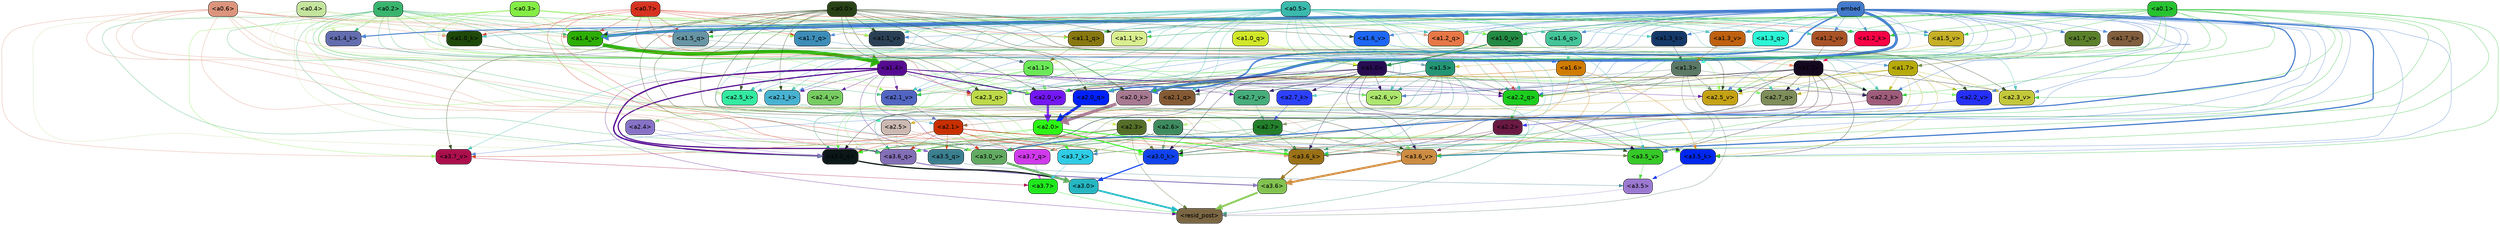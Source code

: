 strict digraph "" {
	graph [bgcolor=transparent,
		layout=dot,
		overlap=false,
		splines=true
	];
	"<a3.7>"	[color=black,
		fillcolor="#20e71e",
		fontname=Helvetica,
		shape=box,
		style="filled, rounded"];
	"<resid_post>"	[color=black,
		fillcolor="#7a6643",
		fontname=Helvetica,
		shape=box,
		style="filled, rounded"];
	"<a3.7>" -> "<resid_post>"	[color="#20e71e",
		penwidth=0.6239100098609924];
	"<a3.6>"	[color=black,
		fillcolor="#82c251",
		fontname=Helvetica,
		shape=box,
		style="filled, rounded"];
	"<a3.6>" -> "<resid_post>"	[color="#82c251",
		penwidth=4.569062113761902];
	"<a3.5>"	[color=black,
		fillcolor="#9b79d1",
		fontname=Helvetica,
		shape=box,
		style="filled, rounded"];
	"<a3.5>" -> "<resid_post>"	[color="#9b79d1",
		penwidth=0.6];
	"<a3.0>"	[color=black,
		fillcolor="#26b6c1",
		fontname=Helvetica,
		shape=box,
		style="filled, rounded"];
	"<a3.0>" -> "<resid_post>"	[color="#26b6c1",
		penwidth=4.283544182777405];
	"<a2.3>"	[color=black,
		fillcolor="#546e28",
		fontname=Helvetica,
		shape=box,
		style="filled, rounded"];
	"<a2.3>" -> "<resid_post>"	[color="#546e28",
		penwidth=0.6];
	"<a3.7_q>"	[color=black,
		fillcolor="#d03aeb",
		fontname=Helvetica,
		shape=box,
		style="filled, rounded"];
	"<a2.3>" -> "<a3.7_q>"	[color="#546e28",
		penwidth=0.6];
	"<a3.6_q>"	[color=black,
		fillcolor="#826fb6",
		fontname=Helvetica,
		shape=box,
		style="filled, rounded"];
	"<a2.3>" -> "<a3.6_q>"	[color="#546e28",
		penwidth=0.6];
	"<a3.5_q>"	[color=black,
		fillcolor="#3b7f8f",
		fontname=Helvetica,
		shape=box,
		style="filled, rounded"];
	"<a2.3>" -> "<a3.5_q>"	[color="#546e28",
		penwidth=0.6];
	"<a3.0_q>"	[color=black,
		fillcolor="#0c1717",
		fontname=Helvetica,
		shape=box,
		style="filled, rounded"];
	"<a2.3>" -> "<a3.0_q>"	[color="#546e28",
		penwidth=0.6];
	"<a3.0_k>"	[color=black,
		fillcolor="#1043ec",
		fontname=Helvetica,
		shape=box,
		style="filled, rounded"];
	"<a2.3>" -> "<a3.0_k>"	[color="#546e28",
		penwidth=0.6];
	"<a3.6_v>"	[color=black,
		fillcolor="#cc8c42",
		fontname=Helvetica,
		shape=box,
		style="filled, rounded"];
	"<a2.3>" -> "<a3.6_v>"	[color="#546e28",
		penwidth=0.6];
	"<a3.5_v>"	[color=black,
		fillcolor="#36c928",
		fontname=Helvetica,
		shape=box,
		style="filled, rounded"];
	"<a2.3>" -> "<a3.5_v>"	[color="#546e28",
		penwidth=0.6];
	"<a3.0_v>"	[color=black,
		fillcolor="#62aa61",
		fontname=Helvetica,
		shape=box,
		style="filled, rounded"];
	"<a2.3>" -> "<a3.0_v>"	[color="#546e28",
		penwidth=0.6];
	"<a1.5>"	[color=black,
		fillcolor="#239573",
		fontname=Helvetica,
		shape=box,
		style="filled, rounded"];
	"<a1.5>" -> "<resid_post>"	[color="#239573",
		penwidth=0.6];
	"<a1.5>" -> "<a3.6_q>"	[color="#239573",
		penwidth=0.6];
	"<a1.5>" -> "<a3.5_q>"	[color="#239573",
		penwidth=0.6];
	"<a1.5>" -> "<a3.0_q>"	[color="#239573",
		penwidth=0.6];
	"<a3.6_k>"	[color=black,
		fillcolor="#9a7116",
		fontname=Helvetica,
		shape=box,
		style="filled, rounded"];
	"<a1.5>" -> "<a3.6_k>"	[color="#239573",
		penwidth=0.6];
	"<a1.5>" -> "<a3.0_k>"	[color="#239573",
		penwidth=0.6];
	"<a2.2_q>"	[color=black,
		fillcolor="#1ccd1d",
		fontname=Helvetica,
		shape=box,
		style="filled, rounded"];
	"<a1.5>" -> "<a2.2_q>"	[color="#239573",
		penwidth=0.6];
	"<a2.7_v>"	[color=black,
		fillcolor="#46ad7b",
		fontname=Helvetica,
		shape=box,
		style="filled, rounded"];
	"<a1.5>" -> "<a2.7_v>"	[color="#239573",
		penwidth=0.6];
	"<a2.6_v>"	[color=black,
		fillcolor="#ace66d",
		fontname=Helvetica,
		shape=box,
		style="filled, rounded"];
	"<a1.5>" -> "<a2.6_v>"	[color="#239573",
		penwidth=0.6];
	"<a2.1_v>"	[color=black,
		fillcolor="#5165c2",
		fontname=Helvetica,
		shape=box,
		style="filled, rounded"];
	"<a1.5>" -> "<a2.1_v>"	[color="#239573",
		penwidth=0.6];
	"<a1.4>"	[color=black,
		fillcolor="#550b91",
		fontname=Helvetica,
		shape=box,
		style="filled, rounded"];
	"<a1.4>" -> "<resid_post>"	[color="#550b91",
		penwidth=0.6];
	"<a1.4>" -> "<a3.7_q>"	[color="#550b91",
		penwidth=0.6];
	"<a1.4>" -> "<a3.6_q>"	[color="#550b91",
		penwidth=2.7536282539367676];
	"<a1.4>" -> "<a3.5_q>"	[color="#550b91",
		penwidth=0.6];
	"<a1.4>" -> "<a3.0_q>"	[color="#550b91",
		penwidth=3.3369133472442627];
	"<a2.3_q>"	[color=black,
		fillcolor="#bdd949",
		fontname=Helvetica,
		shape=box,
		style="filled, rounded"];
	"<a1.4>" -> "<a2.3_q>"	[color="#550b91",
		penwidth=0.6];
	"<a1.4>" -> "<a2.2_q>"	[color="#550b91",
		penwidth=0.6];
	"<a2.1_q>"	[color=black,
		fillcolor="#845a34",
		fontname=Helvetica,
		shape=box,
		style="filled, rounded"];
	"<a1.4>" -> "<a2.1_q>"	[color="#550b91",
		penwidth=0.6];
	"<a2.0_q>"	[color=black,
		fillcolor="#0020fd",
		fontname=Helvetica,
		shape=box,
		style="filled, rounded"];
	"<a1.4>" -> "<a2.0_q>"	[color="#550b91",
		penwidth=0.6];
	"<a2.1_k>"	[color=black,
		fillcolor="#48b2d1",
		fontname=Helvetica,
		shape=box,
		style="filled, rounded"];
	"<a1.4>" -> "<a2.1_k>"	[color="#550b91",
		penwidth=0.6];
	"<a1.4>" -> "<a2.7_v>"	[color="#550b91",
		penwidth=0.6];
	"<a1.4>" -> "<a2.6_v>"	[color="#550b91",
		penwidth=0.6];
	"<a2.5_v>"	[color=black,
		fillcolor="#c5a215",
		fontname=Helvetica,
		shape=box,
		style="filled, rounded"];
	"<a1.4>" -> "<a2.5_v>"	[color="#550b91",
		penwidth=0.6];
	"<a2.4_v>"	[color=black,
		fillcolor="#77cc62",
		fontname=Helvetica,
		shape=box,
		style="filled, rounded"];
	"<a1.4>" -> "<a2.4_v>"	[color="#550b91",
		penwidth=0.6];
	"<a1.4>" -> "<a2.1_v>"	[color="#550b91",
		penwidth=0.6];
	"<a2.0_v>"	[color=black,
		fillcolor="#7317f3",
		fontname=Helvetica,
		shape=box,
		style="filled, rounded"];
	"<a1.4>" -> "<a2.0_v>"	[color="#550b91",
		penwidth=2.2818827629089355];
	"<a1.3>"	[color=black,
		fillcolor="#5b7965",
		fontname=Helvetica,
		shape=box,
		style="filled, rounded"];
	"<a1.3>" -> "<resid_post>"	[color="#5b7965",
		penwidth=0.6];
	"<a1.3>" -> "<a3.6_v>"	[color="#5b7965",
		penwidth=0.6];
	"<a1.3>" -> "<a3.5_v>"	[color="#5b7965",
		penwidth=0.6];
	"<a1.3>" -> "<a3.0_v>"	[color="#5b7965",
		penwidth=0.6];
	"<a1.3>" -> "<a2.2_q>"	[color="#5b7965",
		penwidth=0.6];
	"<a1.3>" -> "<a2.1_q>"	[color="#5b7965",
		penwidth=0.6];
	"<a2.2_k>"	[color=black,
		fillcolor="#9e5c7a",
		fontname=Helvetica,
		shape=box,
		style="filled, rounded"];
	"<a1.3>" -> "<a2.2_k>"	[color="#5b7965",
		penwidth=0.6];
	"<a1.3>" -> "<a2.5_v>"	[color="#5b7965",
		penwidth=0.6];
	"<a3.7_q>" -> "<a3.7>"	[color="#d03aeb",
		penwidth=0.6];
	"<a3.6_q>" -> "<a3.6>"	[color="#826fb6",
		penwidth=2.0344843566417694];
	"<a3.5_q>" -> "<a3.5>"	[color="#3b7f8f",
		penwidth=0.6];
	"<a3.0_q>" -> "<a3.0>"	[color="#0c1717",
		penwidth=2.863015294075012];
	"<a3.7_k>"	[color=black,
		fillcolor="#2fcce5",
		fontname=Helvetica,
		shape=box,
		style="filled, rounded"];
	"<a3.7_k>" -> "<a3.7>"	[color="#2fcce5",
		penwidth=0.6];
	"<a3.6_k>" -> "<a3.6>"	[color="#9a7116",
		penwidth=2.1770318150520325];
	"<a3.5_k>"	[color=black,
		fillcolor="#0027ee",
		fontname=Helvetica,
		shape=box,
		style="filled, rounded"];
	"<a3.5_k>" -> "<a3.5>"	[color="#0027ee",
		penwidth=0.6];
	"<a3.0_k>" -> "<a3.0>"	[color="#1043ec",
		penwidth=2.6323853135108948];
	"<a3.7_v>"	[color=black,
		fillcolor="#ab0f4c",
		fontname=Helvetica,
		shape=box,
		style="filled, rounded"];
	"<a3.7_v>" -> "<a3.7>"	[color="#ab0f4c",
		penwidth=0.6];
	"<a3.6_v>" -> "<a3.6>"	[color="#cc8c42",
		penwidth=4.972373723983765];
	"<a3.5_v>" -> "<a3.5>"	[color="#36c928",
		penwidth=0.6];
	"<a3.0_v>" -> "<a3.0>"	[color="#62aa61",
		penwidth=5.1638524532318115];
	"<a2.6>"	[color=black,
		fillcolor="#3e8b5f",
		fontname=Helvetica,
		shape=box,
		style="filled, rounded"];
	"<a2.6>" -> "<a3.7_q>"	[color="#3e8b5f",
		penwidth=0.6];
	"<a2.6>" -> "<a3.6_q>"	[color="#3e8b5f",
		penwidth=0.6];
	"<a2.6>" -> "<a3.0_q>"	[color="#3e8b5f",
		penwidth=0.6];
	"<a2.6>" -> "<a3.7_k>"	[color="#3e8b5f",
		penwidth=0.6];
	"<a2.6>" -> "<a3.6_k>"	[color="#3e8b5f",
		penwidth=0.6];
	"<a2.6>" -> "<a3.5_k>"	[color="#3e8b5f",
		penwidth=0.6];
	"<a2.6>" -> "<a3.0_k>"	[color="#3e8b5f",
		penwidth=0.6];
	"<a2.1>"	[color=black,
		fillcolor="#c83002",
		fontname=Helvetica,
		shape=box,
		style="filled, rounded"];
	"<a2.1>" -> "<a3.7_q>"	[color="#c83002",
		penwidth=0.6];
	"<a2.1>" -> "<a3.6_q>"	[color="#c83002",
		penwidth=0.6];
	"<a2.1>" -> "<a3.5_q>"	[color="#c83002",
		penwidth=0.6];
	"<a2.1>" -> "<a3.0_q>"	[color="#c83002",
		penwidth=0.6];
	"<a2.1>" -> "<a3.7_k>"	[color="#c83002",
		penwidth=0.6];
	"<a2.1>" -> "<a3.6_k>"	[color="#c83002",
		penwidth=0.6];
	"<a2.1>" -> "<a3.5_k>"	[color="#c83002",
		penwidth=0.6];
	"<a2.1>" -> "<a3.0_k>"	[color="#c83002",
		penwidth=0.6];
	"<a2.1>" -> "<a3.7_v>"	[color="#c83002",
		penwidth=0.6];
	"<a2.1>" -> "<a3.6_v>"	[color="#c83002",
		penwidth=0.6];
	"<a2.1>" -> "<a3.0_v>"	[color="#c83002",
		penwidth=0.6];
	"<a2.7>"	[color=black,
		fillcolor="#237f2b",
		fontname=Helvetica,
		shape=box,
		style="filled, rounded"];
	"<a2.7>" -> "<a3.6_q>"	[color="#237f2b",
		penwidth=0.6];
	"<a2.7>" -> "<a3.0_q>"	[color="#237f2b",
		penwidth=0.6];
	"<a2.7>" -> "<a3.6_k>"	[color="#237f2b",
		penwidth=0.6];
	"<a2.7>" -> "<a3.0_k>"	[color="#237f2b",
		penwidth=0.6];
	"<a2.7>" -> "<a3.6_v>"	[color="#237f2b",
		penwidth=0.6];
	"<a2.5>"	[color=black,
		fillcolor="#cbb8b1",
		fontname=Helvetica,
		shape=box,
		style="filled, rounded"];
	"<a2.5>" -> "<a3.6_q>"	[color="#cbb8b1",
		penwidth=0.6];
	"<a2.5>" -> "<a3.0_q>"	[color="#cbb8b1",
		penwidth=0.6];
	"<a2.5>" -> "<a3.0_k>"	[color="#cbb8b1",
		penwidth=0.6];
	"<a2.5>" -> "<a3.6_v>"	[color="#cbb8b1",
		penwidth=0.6];
	"<a2.5>" -> "<a3.0_v>"	[color="#cbb8b1",
		penwidth=0.6];
	"<a2.0>"	[color=black,
		fillcolor="#2df514",
		fontname=Helvetica,
		shape=box,
		style="filled, rounded"];
	"<a2.0>" -> "<a3.6_q>"	[color="#2df514",
		penwidth=0.6];
	"<a2.0>" -> "<a3.0_q>"	[color="#2df514",
		penwidth=0.6];
	"<a2.0>" -> "<a3.7_k>"	[color="#2df514",
		penwidth=0.6];
	"<a2.0>" -> "<a3.6_k>"	[color="#2df514",
		penwidth=1.7047871947288513];
	"<a2.0>" -> "<a3.5_k>"	[color="#2df514",
		penwidth=0.6];
	"<a2.0>" -> "<a3.0_k>"	[color="#2df514",
		penwidth=2.239806979894638];
	"<a1.1>"	[color=black,
		fillcolor="#6ae857",
		fontname=Helvetica,
		shape=box,
		style="filled, rounded"];
	"<a1.1>" -> "<a3.6_q>"	[color="#6ae857",
		penwidth=0.6];
	"<a1.1>" -> "<a3.0_q>"	[color="#6ae857",
		penwidth=0.6];
	"<a1.1>" -> "<a3.0_k>"	[color="#6ae857",
		penwidth=0.6];
	"<a1.1>" -> "<a3.6_v>"	[color="#6ae857",
		penwidth=0.6];
	"<a2.7_q>"	[color=black,
		fillcolor="#7e8d5a",
		fontname=Helvetica,
		shape=box,
		style="filled, rounded"];
	"<a1.1>" -> "<a2.7_q>"	[color="#6ae857",
		penwidth=0.6];
	"<a2.5_k>"	[color=black,
		fillcolor="#33eaa1",
		fontname=Helvetica,
		shape=box,
		style="filled, rounded"];
	"<a1.1>" -> "<a2.5_k>"	[color="#6ae857",
		penwidth=0.6];
	"<a2.0_k>"	[color=black,
		fillcolor="#a67991",
		fontname=Helvetica,
		shape=box,
		style="filled, rounded"];
	"<a1.1>" -> "<a2.0_k>"	[color="#6ae857",
		penwidth=0.6];
	"<a1.1>" -> "<a2.6_v>"	[color="#6ae857",
		penwidth=0.6];
	"<a2.2_v>"	[color=black,
		fillcolor="#252ff8",
		fontname=Helvetica,
		shape=box,
		style="filled, rounded"];
	"<a1.1>" -> "<a2.2_v>"	[color="#6ae857",
		penwidth=0.6];
	"<a1.1>" -> "<a2.1_v>"	[color="#6ae857",
		penwidth=0.6];
	"<a1.1>" -> "<a2.0_v>"	[color="#6ae857",
		penwidth=0.6];
	"<a0.4>"	[color=black,
		fillcolor="#c4e49d",
		fontname=Helvetica,
		shape=box,
		style="filled, rounded"];
	"<a0.4>" -> "<a3.6_q>"	[color="#c4e49d",
		penwidth=0.6];
	"<a0.4>" -> "<a3.0_q>"	[color="#c4e49d",
		penwidth=0.6];
	"<a0.4>" -> "<a3.6_k>"	[color="#c4e49d",
		penwidth=0.6];
	"<a0.4>" -> "<a2.5_k>"	[color="#c4e49d",
		penwidth=0.6];
	"<a0.4>" -> "<a2.0_k>"	[color="#c4e49d",
		penwidth=0.6];
	"<a1.4_k>"	[color=black,
		fillcolor="#636daf",
		fontname=Helvetica,
		shape=box,
		style="filled, rounded"];
	"<a0.4>" -> "<a1.4_k>"	[color="#c4e49d",
		penwidth=0.6];
	"<a1.1_k>"	[color=black,
		fillcolor="#d8ee8f",
		fontname=Helvetica,
		shape=box,
		style="filled, rounded"];
	"<a0.4>" -> "<a1.1_k>"	[color="#c4e49d",
		penwidth=0.6];
	"<a1.0_k>"	[color=black,
		fillcolor="#1f490a",
		fontname=Helvetica,
		shape=box,
		style="filled, rounded"];
	"<a0.4>" -> "<a1.0_k>"	[color="#c4e49d",
		penwidth=0.6];
	"<a1.4_v>"	[color=black,
		fillcolor="#2dae05",
		fontname=Helvetica,
		shape=box,
		style="filled, rounded"];
	"<a0.4>" -> "<a1.4_v>"	[color="#c4e49d",
		penwidth=0.6];
	"<a1.2_v>"	[color=black,
		fillcolor="#a95326",
		fontname=Helvetica,
		shape=box,
		style="filled, rounded"];
	"<a0.4>" -> "<a1.2_v>"	[color="#c4e49d",
		penwidth=0.6];
	"<a0.2>"	[color=black,
		fillcolor="#38b46e",
		fontname=Helvetica,
		shape=box,
		style="filled, rounded"];
	"<a0.2>" -> "<a3.6_q>"	[color="#38b46e",
		penwidth=0.6];
	"<a0.2>" -> "<a3.0_q>"	[color="#38b46e",
		penwidth=0.6];
	"<a0.2>" -> "<a3.6_k>"	[color="#38b46e",
		penwidth=0.6];
	"<a0.2>" -> "<a3.0_k>"	[color="#38b46e",
		penwidth=0.6];
	"<a0.2>" -> "<a2.2_q>"	[color="#38b46e",
		penwidth=0.6];
	"<a0.2>" -> "<a2.2_k>"	[color="#38b46e",
		penwidth=0.6];
	"<a0.2>" -> "<a2.0_k>"	[color="#38b46e",
		penwidth=0.6];
	"<a0.2>" -> "<a2.7_v>"	[color="#38b46e",
		penwidth=0.6];
	"<a0.2>" -> "<a2.1_v>"	[color="#38b46e",
		penwidth=0.6];
	"<a0.2>" -> "<a2.0_v>"	[color="#38b46e",
		penwidth=0.6];
	"<a1.5_q>"	[color=black,
		fillcolor="#6895a4",
		fontname=Helvetica,
		shape=box,
		style="filled, rounded"];
	"<a0.2>" -> "<a1.5_q>"	[color="#38b46e",
		penwidth=0.6];
	"<a1.2_q>"	[color=black,
		fillcolor="#e87747",
		fontname=Helvetica,
		shape=box,
		style="filled, rounded"];
	"<a0.2>" -> "<a1.2_q>"	[color="#38b46e",
		penwidth=0.6];
	"<a0.2>" -> "<a1.4_k>"	[color="#38b46e",
		penwidth=0.6];
	"<a0.2>" -> "<a1.0_k>"	[color="#38b46e",
		penwidth=0.6];
	"<a0.2>" -> "<a1.4_v>"	[color="#38b46e",
		penwidth=0.6];
	"<a2.4>"	[color=black,
		fillcolor="#8672c6",
		fontname=Helvetica,
		shape=box,
		style="filled, rounded"];
	"<a2.4>" -> "<a3.5_q>"	[color="#8672c6",
		penwidth=0.6];
	"<a2.4>" -> "<a3.0_q>"	[color="#8672c6",
		penwidth=0.6];
	"<a1.2>"	[color=black,
		fillcolor="#14081f",
		fontname=Helvetica,
		shape=box,
		style="filled, rounded"];
	"<a1.2>" -> "<a3.0_q>"	[color="#14081f",
		penwidth=0.6];
	"<a1.2>" -> "<a3.6_k>"	[color="#14081f",
		penwidth=0.6];
	"<a1.2>" -> "<a3.5_k>"	[color="#14081f",
		penwidth=0.6];
	"<a1.2>" -> "<a3.0_k>"	[color="#14081f",
		penwidth=0.6];
	"<a1.2>" -> "<a3.5_v>"	[color="#14081f",
		penwidth=0.6];
	"<a1.2>" -> "<a2.7_q>"	[color="#14081f",
		penwidth=0.6];
	"<a1.2>" -> "<a2.2_q>"	[color="#14081f",
		penwidth=0.6];
	"<a1.2>" -> "<a2.2_k>"	[color="#14081f",
		penwidth=0.6];
	"<a1.2>" -> "<a2.6_v>"	[color="#14081f",
		penwidth=0.6];
	"<a1.2>" -> "<a2.5_v>"	[color="#14081f",
		penwidth=0.6];
	"<a2.3_v>"	[color=black,
		fillcolor="#c3c73b",
		fontname=Helvetica,
		shape=box,
		style="filled, rounded"];
	"<a1.2>" -> "<a2.3_v>"	[color="#14081f",
		penwidth=0.6];
	"<a1.2>" -> "<a2.0_v>"	[color="#14081f",
		penwidth=0.6];
	"<a1.7>"	[color=black,
		fillcolor="#b6aa0c",
		fontname=Helvetica,
		shape=box,
		style="filled, rounded"];
	"<a1.7>" -> "<a3.7_k>"	[color="#b6aa0c",
		penwidth=0.6];
	"<a1.7>" -> "<a3.5_k>"	[color="#b6aa0c",
		penwidth=0.6];
	"<a1.7>" -> "<a3.6_v>"	[color="#b6aa0c",
		penwidth=0.6];
	"<a1.7>" -> "<a2.7_q>"	[color="#b6aa0c",
		penwidth=0.6];
	"<a1.7>" -> "<a2.2_q>"	[color="#b6aa0c",
		penwidth=0.6];
	"<a1.7>" -> "<a2.0_q>"	[color="#b6aa0c",
		penwidth=0.6];
	"<a1.7>" -> "<a2.2_k>"	[color="#b6aa0c",
		penwidth=0.6];
	"<a1.7>" -> "<a2.0_k>"	[color="#b6aa0c",
		penwidth=0.6];
	"<a1.7>" -> "<a2.5_v>"	[color="#b6aa0c",
		penwidth=0.6];
	"<a1.7>" -> "<a2.3_v>"	[color="#b6aa0c",
		penwidth=0.6];
	"<a1.7>" -> "<a2.2_v>"	[color="#b6aa0c",
		penwidth=0.6];
	"<a0.7>"	[color=black,
		fillcolor="#d63320",
		fontname=Helvetica,
		shape=box,
		style="filled, rounded"];
	"<a0.7>" -> "<a3.7_k>"	[color="#d63320",
		penwidth=0.6];
	"<a0.7>" -> "<a3.0_v>"	[color="#d63320",
		penwidth=0.6];
	"<a0.7>" -> "<a2.3_q>"	[color="#d63320",
		penwidth=0.6];
	"<a0.7>" -> "<a2.2_q>"	[color="#d63320",
		penwidth=0.6];
	"<a1.7_q>"	[color=black,
		fillcolor="#3d8db8",
		fontname=Helvetica,
		shape=box,
		style="filled, rounded"];
	"<a0.7>" -> "<a1.7_q>"	[color="#d63320",
		penwidth=0.6];
	"<a0.7>" -> "<a1.5_q>"	[color="#d63320",
		penwidth=0.6];
	"<a1.1_q>"	[color=black,
		fillcolor="#887810",
		fontname=Helvetica,
		shape=box,
		style="filled, rounded"];
	"<a0.7>" -> "<a1.1_q>"	[color="#d63320",
		penwidth=0.6];
	"<a1.2_k>"	[color=black,
		fillcolor="#f90245",
		fontname=Helvetica,
		shape=box,
		style="filled, rounded"];
	"<a0.7>" -> "<a1.2_k>"	[color="#d63320",
		penwidth=0.6];
	"<a0.7>" -> "<a1.0_k>"	[color="#d63320",
		penwidth=0.6];
	"<a0.7>" -> "<a1.4_v>"	[color="#d63320",
		penwidth=0.6];
	"<a1.1_v>"	[color=black,
		fillcolor="#2a4055",
		fontname=Helvetica,
		shape=box,
		style="filled, rounded"];
	"<a0.7>" -> "<a1.1_v>"	[color="#d63320",
		penwidth=0.6];
	"<a0.6>"	[color=black,
		fillcolor="#dc947c",
		fontname=Helvetica,
		shape=box,
		style="filled, rounded"];
	"<a0.6>" -> "<a3.7_k>"	[color="#dc947c",
		penwidth=0.6];
	"<a0.6>" -> "<a3.6_k>"	[color="#dc947c",
		penwidth=0.6];
	"<a0.6>" -> "<a3.0_k>"	[color="#dc947c",
		penwidth=0.6];
	"<a0.6>" -> "<a3.7_v>"	[color="#dc947c",
		penwidth=0.6];
	"<a0.6>" -> "<a3.6_v>"	[color="#dc947c",
		penwidth=0.6];
	"<a0.6>" -> "<a3.0_v>"	[color="#dc947c",
		penwidth=0.6];
	"<a0.6>" -> "<a2.3_q>"	[color="#dc947c",
		penwidth=0.6];
	"<a0.6>" -> "<a2.2_q>"	[color="#dc947c",
		penwidth=0.6];
	"<a0.6>" -> "<a1.5_q>"	[color="#dc947c",
		penwidth=0.6];
	"<a0.6>" -> "<a1.2_q>"	[color="#dc947c",
		penwidth=0.6];
	"<a0.6>" -> "<a1.0_k>"	[color="#dc947c",
		penwidth=0.6];
	"<a0.6>" -> "<a1.4_v>"	[color="#dc947c",
		penwidth=0.6];
	embed	[color=black,
		fillcolor="#427bcc",
		fontname=Helvetica,
		shape=box,
		style="filled, rounded"];
	embed -> "<a3.7_k>"	[color="#427bcc",
		penwidth=0.6];
	embed -> "<a3.6_k>"	[color="#427bcc",
		penwidth=0.6];
	embed -> "<a3.5_k>"	[color="#427bcc",
		penwidth=0.6];
	embed -> "<a3.0_k>"	[color="#427bcc",
		penwidth=0.6];
	embed -> "<a3.7_v>"	[color="#427bcc",
		penwidth=0.6];
	embed -> "<a3.6_v>"	[color="#427bcc",
		penwidth=2.7369276881217957];
	embed -> "<a3.5_v>"	[color="#427bcc",
		penwidth=0.6];
	embed -> "<a3.0_v>"	[color="#427bcc",
		penwidth=2.5778204202651978];
	embed -> "<a2.7_q>"	[color="#427bcc",
		penwidth=0.6];
	embed -> "<a2.3_q>"	[color="#427bcc",
		penwidth=0.6];
	embed -> "<a2.2_q>"	[color="#427bcc",
		penwidth=0.6];
	embed -> "<a2.1_q>"	[color="#427bcc",
		penwidth=0.6];
	embed -> "<a2.0_q>"	[color="#427bcc",
		penwidth=3.459219217300415];
	embed -> "<a2.5_k>"	[color="#427bcc",
		penwidth=0.6];
	embed -> "<a2.2_k>"	[color="#427bcc",
		penwidth=0.6363201141357422];
	embed -> "<a2.1_k>"	[color="#427bcc",
		penwidth=0.6];
	embed -> "<a2.0_k>"	[color="#427bcc",
		penwidth=6.407642982900143];
	embed -> "<a2.7_v>"	[color="#427bcc",
		penwidth=0.6];
	embed -> "<a2.6_v>"	[color="#427bcc",
		penwidth=0.6];
	embed -> "<a2.5_v>"	[color="#427bcc",
		penwidth=0.6];
	embed -> "<a2.3_v>"	[color="#427bcc",
		penwidth=0.6];
	embed -> "<a2.2_v>"	[color="#427bcc",
		penwidth=0.6175012588500977];
	embed -> "<a2.1_v>"	[color="#427bcc",
		penwidth=0.6];
	embed -> "<a2.0_v>"	[color="#427bcc",
		penwidth=0.6];
	embed -> "<a1.7_q>"	[color="#427bcc",
		penwidth=0.6];
	"<a1.6_q>"	[color=black,
		fillcolor="#43c499",
		fontname=Helvetica,
		shape=box,
		style="filled, rounded"];
	embed -> "<a1.6_q>"	[color="#427bcc",
		penwidth=0.6];
	embed -> "<a1.5_q>"	[color="#427bcc",
		penwidth=0.6186923980712891];
	"<a1.3_q>"	[color=black,
		fillcolor="#2af5d5",
		fontname=Helvetica,
		shape=box,
		style="filled, rounded"];
	embed -> "<a1.3_q>"	[color="#427bcc",
		penwidth=0.6];
	embed -> "<a1.2_q>"	[color="#427bcc",
		penwidth=0.6];
	embed -> "<a1.1_q>"	[color="#427bcc",
		penwidth=0.6];
	"<a1.7_k>"	[color=black,
		fillcolor="#815e3d",
		fontname=Helvetica,
		shape=box,
		style="filled, rounded"];
	embed -> "<a1.7_k>"	[color="#427bcc",
		penwidth=0.6];
	embed -> "<a1.4_k>"	[color="#427bcc",
		penwidth=2.1454997062683105];
	"<a1.3_k>"	[color=black,
		fillcolor="#143868",
		fontname=Helvetica,
		shape=box,
		style="filled, rounded"];
	embed -> "<a1.3_k>"	[color="#427bcc",
		penwidth=0.6];
	embed -> "<a1.2_k>"	[color="#427bcc",
		penwidth=0.6];
	embed -> "<a1.1_k>"	[color="#427bcc",
		penwidth=0.6];
	embed -> "<a1.0_k>"	[color="#427bcc",
		penwidth=0.6];
	"<a1.7_v>"	[color=black,
		fillcolor="#5b802b",
		fontname=Helvetica,
		shape=box,
		style="filled, rounded"];
	embed -> "<a1.7_v>"	[color="#427bcc",
		penwidth=0.6];
	"<a1.6_v>"	[color=black,
		fillcolor="#1e67f4",
		fontname=Helvetica,
		shape=box,
		style="filled, rounded"];
	embed -> "<a1.6_v>"	[color="#427bcc",
		penwidth=0.6];
	"<a1.5_v>"	[color=black,
		fillcolor="#c6b026",
		fontname=Helvetica,
		shape=box,
		style="filled, rounded"];
	embed -> "<a1.5_v>"	[color="#427bcc",
		penwidth=0.6];
	embed -> "<a1.4_v>"	[color="#427bcc",
		penwidth=6.860090345144272];
	"<a1.3_v>"	[color=black,
		fillcolor="#bf6110",
		fontname=Helvetica,
		shape=box,
		style="filled, rounded"];
	embed -> "<a1.3_v>"	[color="#427bcc",
		penwidth=0.6];
	embed -> "<a1.2_v>"	[color="#427bcc",
		penwidth=0.6];
	embed -> "<a1.1_v>"	[color="#427bcc",
		penwidth=0.6];
	"<a1.0_v>"	[color=black,
		fillcolor="#238a43",
		fontname=Helvetica,
		shape=box,
		style="filled, rounded"];
	embed -> "<a1.0_v>"	[color="#427bcc",
		penwidth=1.2940821647644043];
	"<a2.2>"	[color=black,
		fillcolor="#6a1943",
		fontname=Helvetica,
		shape=box,
		style="filled, rounded"];
	"<a2.2>" -> "<a3.6_k>"	[color="#6a1943",
		penwidth=0.6];
	"<a2.2>" -> "<a3.0_k>"	[color="#6a1943",
		penwidth=0.6];
	"<a2.2>" -> "<a3.6_v>"	[color="#6a1943",
		penwidth=0.6];
	"<a1.6>"	[color=black,
		fillcolor="#d07b02",
		fontname=Helvetica,
		shape=box,
		style="filled, rounded"];
	"<a1.6>" -> "<a3.6_k>"	[color="#d07b02",
		penwidth=0.6];
	"<a1.6>" -> "<a3.5_k>"	[color="#d07b02",
		penwidth=0.6];
	"<a1.6>" -> "<a3.6_v>"	[color="#d07b02",
		penwidth=0.6];
	"<a1.6>" -> "<a2.0_k>"	[color="#d07b02",
		penwidth=0.6];
	"<a1.6>" -> "<a2.0_v>"	[color="#d07b02",
		penwidth=0.6];
	"<a1.0>"	[color=black,
		fillcolor="#270c51",
		fontname=Helvetica,
		shape=box,
		style="filled, rounded"];
	"<a1.0>" -> "<a3.6_k>"	[color="#270c51",
		penwidth=0.6];
	"<a1.0>" -> "<a3.0_k>"	[color="#270c51",
		penwidth=0.6];
	"<a1.0>" -> "<a3.6_v>"	[color="#270c51",
		penwidth=0.6];
	"<a1.0>" -> "<a3.5_v>"	[color="#270c51",
		penwidth=0.6];
	"<a1.0>" -> "<a3.0_v>"	[color="#270c51",
		penwidth=0.6];
	"<a1.0>" -> "<a2.3_q>"	[color="#270c51",
		penwidth=0.6];
	"<a1.0>" -> "<a2.2_q>"	[color="#270c51",
		penwidth=0.6];
	"<a1.0>" -> "<a2.1_q>"	[color="#270c51",
		penwidth=0.6];
	"<a2.7_k>"	[color=black,
		fillcolor="#2c40fe",
		fontname=Helvetica,
		shape=box,
		style="filled, rounded"];
	"<a1.0>" -> "<a2.7_k>"	[color="#270c51",
		penwidth=0.6];
	"<a1.0>" -> "<a2.2_k>"	[color="#270c51",
		penwidth=0.6];
	"<a1.0>" -> "<a2.0_k>"	[color="#270c51",
		penwidth=0.6];
	"<a1.0>" -> "<a2.7_v>"	[color="#270c51",
		penwidth=0.6];
	"<a1.0>" -> "<a2.6_v>"	[color="#270c51",
		penwidth=0.6];
	"<a1.0>" -> "<a2.0_v>"	[color="#270c51",
		penwidth=1.2978954315185547];
	"<a0.5>"	[color=black,
		fillcolor="#3abaad",
		fontname=Helvetica,
		shape=box,
		style="filled, rounded"];
	"<a0.5>" -> "<a3.6_k>"	[color="#3abaad",
		penwidth=0.6];
	"<a0.5>" -> "<a3.7_v>"	[color="#3abaad",
		penwidth=0.6];
	"<a0.5>" -> "<a3.6_v>"	[color="#3abaad",
		penwidth=0.6];
	"<a0.5>" -> "<a3.5_v>"	[color="#3abaad",
		penwidth=0.6];
	"<a0.5>" -> "<a3.0_v>"	[color="#3abaad",
		penwidth=0.6];
	"<a0.5>" -> "<a2.7_q>"	[color="#3abaad",
		penwidth=0.6];
	"<a0.5>" -> "<a2.3_q>"	[color="#3abaad",
		penwidth=0.6];
	"<a0.5>" -> "<a2.2_q>"	[color="#3abaad",
		penwidth=0.6];
	"<a0.5>" -> "<a2.1_q>"	[color="#3abaad",
		penwidth=0.6];
	"<a0.5>" -> "<a2.0_q>"	[color="#3abaad",
		penwidth=0.6];
	"<a0.5>" -> "<a2.7_k>"	[color="#3abaad",
		penwidth=0.6];
	"<a0.5>" -> "<a2.5_k>"	[color="#3abaad",
		penwidth=0.6];
	"<a0.5>" -> "<a2.2_k>"	[color="#3abaad",
		penwidth=0.6];
	"<a0.5>" -> "<a2.1_k>"	[color="#3abaad",
		penwidth=0.6];
	"<a0.5>" -> "<a2.0_k>"	[color="#3abaad",
		penwidth=0.7721366882324219];
	"<a0.5>" -> "<a2.6_v>"	[color="#3abaad",
		penwidth=0.6];
	"<a0.5>" -> "<a2.3_v>"	[color="#3abaad",
		penwidth=0.6];
	"<a0.5>" -> "<a2.1_v>"	[color="#3abaad",
		penwidth=0.6];
	"<a0.5>" -> "<a2.0_v>"	[color="#3abaad",
		penwidth=0.6];
	"<a0.5>" -> "<a1.6_q>"	[color="#3abaad",
		penwidth=0.6];
	"<a0.5>" -> "<a1.3_q>"	[color="#3abaad",
		penwidth=0.6];
	"<a0.5>" -> "<a1.2_q>"	[color="#3abaad",
		penwidth=0.6];
	"<a0.5>" -> "<a1.1_q>"	[color="#3abaad",
		penwidth=0.6];
	"<a0.5>" -> "<a1.3_k>"	[color="#3abaad",
		penwidth=0.6];
	"<a0.5>" -> "<a1.2_k>"	[color="#3abaad",
		penwidth=0.6];
	"<a0.5>" -> "<a1.1_k>"	[color="#3abaad",
		penwidth=0.6];
	"<a0.5>" -> "<a1.0_k>"	[color="#3abaad",
		penwidth=0.6];
	"<a0.5>" -> "<a1.5_v>"	[color="#3abaad",
		penwidth=0.6];
	"<a0.5>" -> "<a1.4_v>"	[color="#3abaad",
		penwidth=1.0206317901611328];
	"<a0.5>" -> "<a1.3_v>"	[color="#3abaad",
		penwidth=0.6];
	"<a0.5>" -> "<a1.2_v>"	[color="#3abaad",
		penwidth=0.6];
	"<a0.5>" -> "<a1.1_v>"	[color="#3abaad",
		penwidth=0.6];
	"<a0.5>" -> "<a1.0_v>"	[color="#3abaad",
		penwidth=0.6];
	"<a0.1>"	[color=black,
		fillcolor="#26c230",
		fontname=Helvetica,
		shape=box,
		style="filled, rounded"];
	"<a0.1>" -> "<a3.6_k>"	[color="#26c230",
		penwidth=0.6];
	"<a0.1>" -> "<a3.5_k>"	[color="#26c230",
		penwidth=0.6];
	"<a0.1>" -> "<a3.0_k>"	[color="#26c230",
		penwidth=0.6];
	"<a0.1>" -> "<a3.6_v>"	[color="#26c230",
		penwidth=0.6];
	"<a0.1>" -> "<a3.0_v>"	[color="#26c230",
		penwidth=0.6];
	"<a0.1>" -> "<a2.3_q>"	[color="#26c230",
		penwidth=0.6];
	"<a0.1>" -> "<a2.2_q>"	[color="#26c230",
		penwidth=0.6];
	"<a0.1>" -> "<a2.2_k>"	[color="#26c230",
		penwidth=0.6];
	"<a0.1>" -> "<a2.0_k>"	[color="#26c230",
		penwidth=0.6];
	"<a0.1>" -> "<a2.5_v>"	[color="#26c230",
		penwidth=0.6];
	"<a0.1>" -> "<a2.3_v>"	[color="#26c230",
		penwidth=0.6];
	"<a0.1>" -> "<a2.1_v>"	[color="#26c230",
		penwidth=0.6];
	"<a0.1>" -> "<a2.0_v>"	[color="#26c230",
		penwidth=0.6];
	"<a0.1>" -> "<a1.5_q>"	[color="#26c230",
		penwidth=0.6];
	"<a0.1>" -> "<a1.2_q>"	[color="#26c230",
		penwidth=0.6];
	"<a0.1>" -> "<a1.1_q>"	[color="#26c230",
		penwidth=0.6];
	"<a0.1>" -> "<a1.2_k>"	[color="#26c230",
		penwidth=0.6];
	"<a0.1>" -> "<a1.1_k>"	[color="#26c230",
		penwidth=0.6];
	"<a0.1>" -> "<a1.5_v>"	[color="#26c230",
		penwidth=0.6];
	"<a0.1>" -> "<a1.4_v>"	[color="#26c230",
		penwidth=0.6];
	"<a0.1>" -> "<a1.2_v>"	[color="#26c230",
		penwidth=0.6];
	"<a0.1>" -> "<a1.0_v>"	[color="#26c230",
		penwidth=0.6];
	"<a0.0>"	[color=black,
		fillcolor="#284115",
		fontname=Helvetica,
		shape=box,
		style="filled, rounded"];
	"<a0.0>" -> "<a3.5_k>"	[color="#284115",
		penwidth=0.6];
	"<a0.0>" -> "<a3.7_v>"	[color="#284115",
		penwidth=0.6];
	"<a0.0>" -> "<a3.6_v>"	[color="#284115",
		penwidth=0.6];
	"<a0.0>" -> "<a3.5_v>"	[color="#284115",
		penwidth=0.6];
	"<a0.0>" -> "<a3.0_v>"	[color="#284115",
		penwidth=0.6];
	"<a0.0>" -> "<a2.3_q>"	[color="#284115",
		penwidth=0.6];
	"<a0.0>" -> "<a2.0_q>"	[color="#284115",
		penwidth=0.6];
	"<a0.0>" -> "<a2.5_k>"	[color="#284115",
		penwidth=0.6];
	"<a0.0>" -> "<a2.1_k>"	[color="#284115",
		penwidth=0.6];
	"<a0.0>" -> "<a2.0_k>"	[color="#284115",
		penwidth=0.6];
	"<a0.0>" -> "<a2.5_v>"	[color="#284115",
		penwidth=0.6];
	"<a0.0>" -> "<a2.3_v>"	[color="#284115",
		penwidth=0.6];
	"<a0.0>" -> "<a2.2_v>"	[color="#284115",
		penwidth=0.6];
	"<a0.0>" -> "<a2.0_v>"	[color="#284115",
		penwidth=0.6];
	"<a0.0>" -> "<a1.5_q>"	[color="#284115",
		penwidth=0.6];
	"<a0.0>" -> "<a1.1_k>"	[color="#284115",
		penwidth=0.6];
	"<a0.0>" -> "<a1.6_v>"	[color="#284115",
		penwidth=0.6];
	"<a0.0>" -> "<a1.4_v>"	[color="#284115",
		penwidth=0.6];
	"<a0.0>" -> "<a1.1_v>"	[color="#284115",
		penwidth=0.6];
	"<a0.3>"	[color=black,
		fillcolor="#84ed44",
		fontname=Helvetica,
		shape=box,
		style="filled, rounded"];
	"<a0.3>" -> "<a3.0_k>"	[color="#84ed44",
		penwidth=0.6];
	"<a0.3>" -> "<a3.7_v>"	[color="#84ed44",
		penwidth=0.6];
	"<a0.3>" -> "<a3.0_v>"	[color="#84ed44",
		penwidth=0.6];
	"<a0.3>" -> "<a2.5_v>"	[color="#84ed44",
		penwidth=0.6];
	"<a0.3>" -> "<a2.1_v>"	[color="#84ed44",
		penwidth=0.6];
	"<a0.3>" -> "<a2.0_v>"	[color="#84ed44",
		penwidth=0.6];
	"<a0.3>" -> "<a1.7_q>"	[color="#84ed44",
		penwidth=0.6];
	"<a0.3>" -> "<a1.1_q>"	[color="#84ed44",
		penwidth=0.6];
	"<a0.3>" -> "<a1.4_v>"	[color="#84ed44",
		penwidth=0.6];
	"<a0.3>" -> "<a1.1_v>"	[color="#84ed44",
		penwidth=0.6];
	"<a0.3>" -> "<a1.0_v>"	[color="#84ed44",
		penwidth=0.6];
	"<a2.7_q>" -> "<a2.7>"	[color="#7e8d5a",
		penwidth=0.6];
	"<a2.3_q>" -> "<a2.3>"	[color="#bdd949",
		penwidth=0.6];
	"<a2.2_q>" -> "<a2.2>"	[color="#1ccd1d",
		penwidth=0.7441773414611816];
	"<a2.1_q>" -> "<a2.1>"	[color="#845a34",
		penwidth=0.6];
	"<a2.0_q>" -> "<a2.0>"	[color="#0020fd",
		penwidth=6.422367453575134];
	"<a2.7_k>" -> "<a2.7>"	[color="#2c40fe",
		penwidth=0.6];
	"<a2.5_k>" -> "<a2.5>"	[color="#33eaa1",
		penwidth=0.6];
	"<a2.2_k>" -> "<a2.2>"	[color="#9e5c7a",
		penwidth=0.8810110092163086];
	"<a2.1_k>" -> "<a2.1>"	[color="#48b2d1",
		penwidth=0.6];
	"<a2.0_k>" -> "<a2.0>"	[color="#a67991",
		penwidth=7.398894429206848];
	"<a2.7_v>" -> "<a2.7>"	[color="#46ad7b",
		penwidth=0.6];
	"<a2.6_v>" -> "<a2.6>"	[color="#ace66d",
		penwidth=0.6];
	"<a2.5_v>" -> "<a2.5>"	[color="#c5a215",
		penwidth=0.6];
	"<a2.4_v>" -> "<a2.4>"	[color="#77cc62",
		penwidth=0.6];
	"<a2.3_v>" -> "<a2.3>"	[color="#c3c73b",
		penwidth=0.6];
	"<a2.2_v>" -> "<a2.2>"	[color="#252ff8",
		penwidth=0.6];
	"<a2.1_v>" -> "<a2.1>"	[color="#5165c2",
		penwidth=0.6];
	"<a2.0_v>" -> "<a2.0>"	[color="#7317f3",
		penwidth=5.395828627049923];
	"<a1.7_q>" -> "<a1.7>"	[color="#3d8db8",
		penwidth=0.6];
	"<a1.6_q>" -> "<a1.6>"	[color="#43c499",
		penwidth=0.6];
	"<a1.5_q>" -> "<a1.5>"	[color="#6895a4",
		penwidth=0.6];
	"<a1.3_q>" -> "<a1.3>"	[color="#2af5d5",
		penwidth=0.6];
	"<a1.2_q>" -> "<a1.2>"	[color="#e87747",
		penwidth=0.6];
	"<a1.1_q>" -> "<a1.1>"	[color="#887810",
		penwidth=0.6];
	"<a1.0_q>"	[color=black,
		fillcolor="#d1e729",
		fontname=Helvetica,
		shape=box,
		style="filled, rounded"];
	"<a1.0_q>" -> "<a1.0>"	[color="#d1e729",
		penwidth=0.6];
	"<a1.7_k>" -> "<a1.7>"	[color="#815e3d",
		penwidth=0.6];
	"<a1.4_k>" -> "<a1.4>"	[color="#636daf",
		penwidth=0.6];
	"<a1.3_k>" -> "<a1.3>"	[color="#143868",
		penwidth=0.6];
	"<a1.2_k>" -> "<a1.2>"	[color="#f90245",
		penwidth=0.6];
	"<a1.1_k>" -> "<a1.1>"	[color="#d8ee8f",
		penwidth=0.6];
	"<a1.0_k>" -> "<a1.0>"	[color="#1f490a",
		penwidth=0.6];
	"<a1.7_v>" -> "<a1.7>"	[color="#5b802b",
		penwidth=0.6];
	"<a1.6_v>" -> "<a1.6>"	[color="#1e67f4",
		penwidth=0.6];
	"<a1.5_v>" -> "<a1.5>"	[color="#c6b026",
		penwidth=0.6];
	"<a1.4_v>" -> "<a1.4>"	[color="#2dae05",
		penwidth=8.774570226669312];
	"<a1.3_v>" -> "<a1.3>"	[color="#bf6110",
		penwidth=0.6];
	"<a1.2_v>" -> "<a1.2>"	[color="#a95326",
		penwidth=0.6];
	"<a1.1_v>" -> "<a1.1>"	[color="#2a4055",
		penwidth=0.6];
	"<a1.0_v>" -> "<a1.0>"	[color="#238a43",
		penwidth=2.0497570037841797];
}
